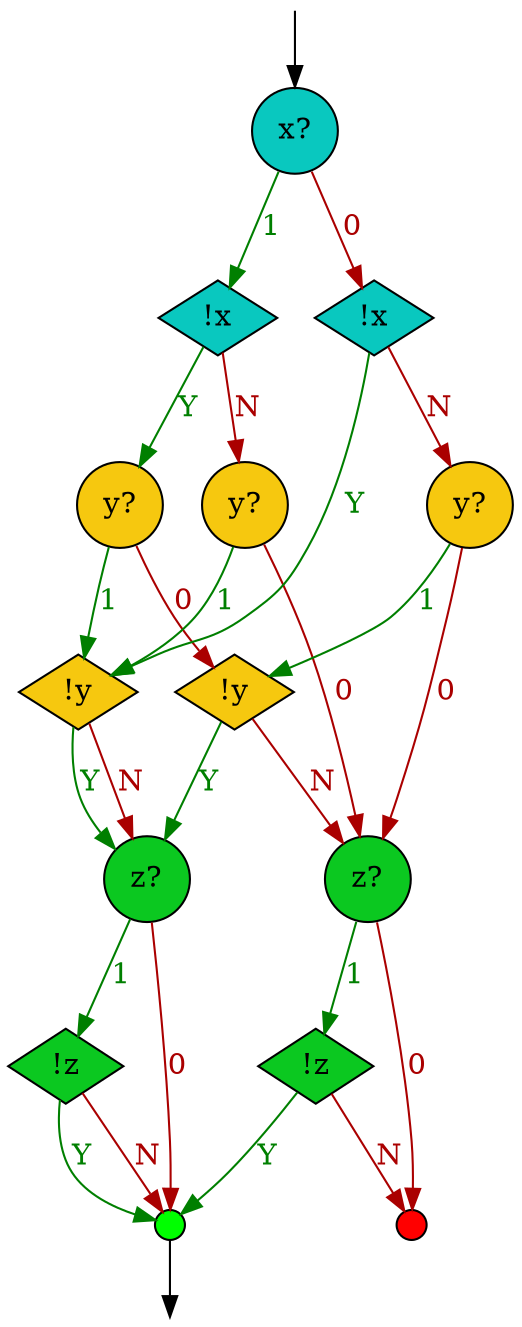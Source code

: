 digraph G {
idd0_1 [label="x?", style=filled, shape=circle, fillcolor="#09c8bf"]
idd0_2 [label="!x", style=filled, shape=diamond, fillcolor="#09c8bf"]
idd0_3 [label="y?", style=filled, shape=circle, fillcolor="#f6c80f"]
idd0_4 [label="!y", style=filled, shape=diamond, fillcolor="#f6c80f"]
idd0_5 [label="z?", style=filled, shape=circle, fillcolor="#0bc820"]
idd0_6 [label="!z", style=filled, shape=diamond, fillcolor="#0bc820"]
idd0_7 [label="1", style=filled, shape=point, width=0.2, fillcolor="green"]
idd0_6 -> idd0_7 [label="Y", color="#007F00", fontcolor="#007F00"]
idd0_6 -> idd0_7 [label="N", color="#AA0000", fontcolor="#AA0000"]
idd0_5 -> idd0_6 [label="1", color="#007F00", fontcolor="#007F00"]
idd0_5 -> idd0_7 [label="0", color="#AA0000", fontcolor="#AA0000"]
idd0_4 -> idd0_5 [label="Y", color="#007F00", fontcolor="#007F00"]
idd0_4 -> idd0_5 [label="N", color="#AA0000", fontcolor="#AA0000"]
idd0_3 -> idd0_4 [label="1", color="#007F00", fontcolor="#007F00"]
idd0_8 [label="!y", style=filled, shape=diamond, fillcolor="#f6c80f"]
idd0_8 -> idd0_5 [label="Y", color="#007F00", fontcolor="#007F00"]
idd0_9 [label="z?", style=filled, shape=circle, fillcolor="#0bc820"]
idd0_10 [label="!z", style=filled, shape=diamond, fillcolor="#0bc820"]
idd0_10 -> idd0_7 [label="Y", color="#007F00", fontcolor="#007F00"]
idd0_11 [label="0", style=filled, shape=point, width=0.2, fillcolor="red"]
idd0_10 -> idd0_11 [label="N", color="#AA0000", fontcolor="#AA0000"]
idd0_9 -> idd0_10 [label="1", color="#007F00", fontcolor="#007F00"]
idd0_9 -> idd0_11 [label="0", color="#AA0000", fontcolor="#AA0000"]
idd0_8 -> idd0_9 [label="N", color="#AA0000", fontcolor="#AA0000"]
idd0_3 -> idd0_8 [label="0", color="#AA0000", fontcolor="#AA0000"]
idd0_2 -> idd0_3 [label="Y", color="#007F00", fontcolor="#007F00"]
idd0_12 [label="y?", style=filled, shape=circle, fillcolor="#f6c80f"]
idd0_12 -> idd0_4 [label="1", color="#007F00", fontcolor="#007F00"]
idd0_12 -> idd0_9 [label="0", color="#AA0000", fontcolor="#AA0000"]
idd0_2 -> idd0_12 [label="N", color="#AA0000", fontcolor="#AA0000"]
idd0_1 -> idd0_2 [label="1", color="#007F00", fontcolor="#007F00"]
idd0_13 [label="!x", style=filled, shape=diamond, fillcolor="#09c8bf"]
idd0_13 -> idd0_4 [label="Y", color="#007F00", fontcolor="#007F00"]
idd0_14 [label="y?", style=filled, shape=circle, fillcolor="#f6c80f"]
idd0_14 -> idd0_8 [label="1", color="#007F00", fontcolor="#007F00"]
idd0_14 -> idd0_9 [label="0", color="#AA0000", fontcolor="#AA0000"]
idd0_13 -> idd0_14 [label="N", color="#AA0000", fontcolor="#AA0000"]
idd0_1 -> idd0_13 [label="0", color="#AA0000", fontcolor="#AA0000"]
sourceidd0_ [label= "", shape=none,height=.0,width=.0]
sourceidd0_ -> idd0_1
sinkidd0_ [label= "", shape=none,height=.0,width=.0]
idd0_7 -> sinkidd0_
}

